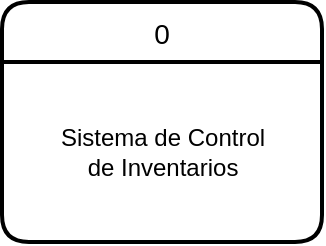 <mxfile version="14.4.4" type="device"><diagram id="BDCajhCjYqoOY2ufdseW" name="Page-1"><mxGraphModel dx="1422" dy="762" grid="1" gridSize="10" guides="1" tooltips="1" connect="1" arrows="1" fold="1" page="1" pageScale="1" pageWidth="1100" pageHeight="850" math="0" shadow="0"><root><mxCell id="0"/><mxCell id="1" parent="0"/><mxCell id="_l1yX8PYzAnf2pzI3nrl-1" value="0" style="swimlane;childLayout=stackLayout;horizontal=1;startSize=30;horizontalStack=0;rounded=1;fontSize=14;fontStyle=0;strokeWidth=2;resizeParent=0;resizeLast=1;shadow=0;dashed=0;align=center;" vertex="1" parent="1"><mxGeometry x="510" y="250" width="160" height="120" as="geometry"><mxRectangle x="510" y="250" width="40" height="30" as="alternateBounds"/></mxGeometry></mxCell><mxCell id="_l1yX8PYzAnf2pzI3nrl-5" value="Sistema de Control &lt;br&gt;de Inventarios" style="text;html=1;align=center;verticalAlign=middle;resizable=0;points=[];autosize=1;" vertex="1" parent="_l1yX8PYzAnf2pzI3nrl-1"><mxGeometry y="30" width="160" height="90" as="geometry"/></mxCell></root></mxGraphModel></diagram></mxfile>